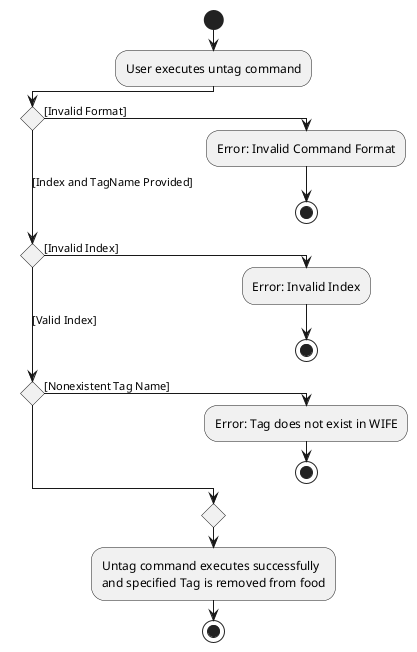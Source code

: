 @startuml
!pragma useVerticalIf on
'https://plantuml.com/activity-diagram-beta

start
:User executes untag command;
if () then ([Invalid Format])
    :Error: Invalid Command Format;
    stop;
([Index and TagName Provided]) elseif () then ([Invalid Index])
    :Error: Invalid Index;
    stop;
([Valid Index]) elseif () then ([Nonexistent Tag Name])
    :Error: Tag does not exist in WIFE;
    stop;
endif
    :Untag command executes successfully
and specified Tag is removed from food;
stop

@enduml
